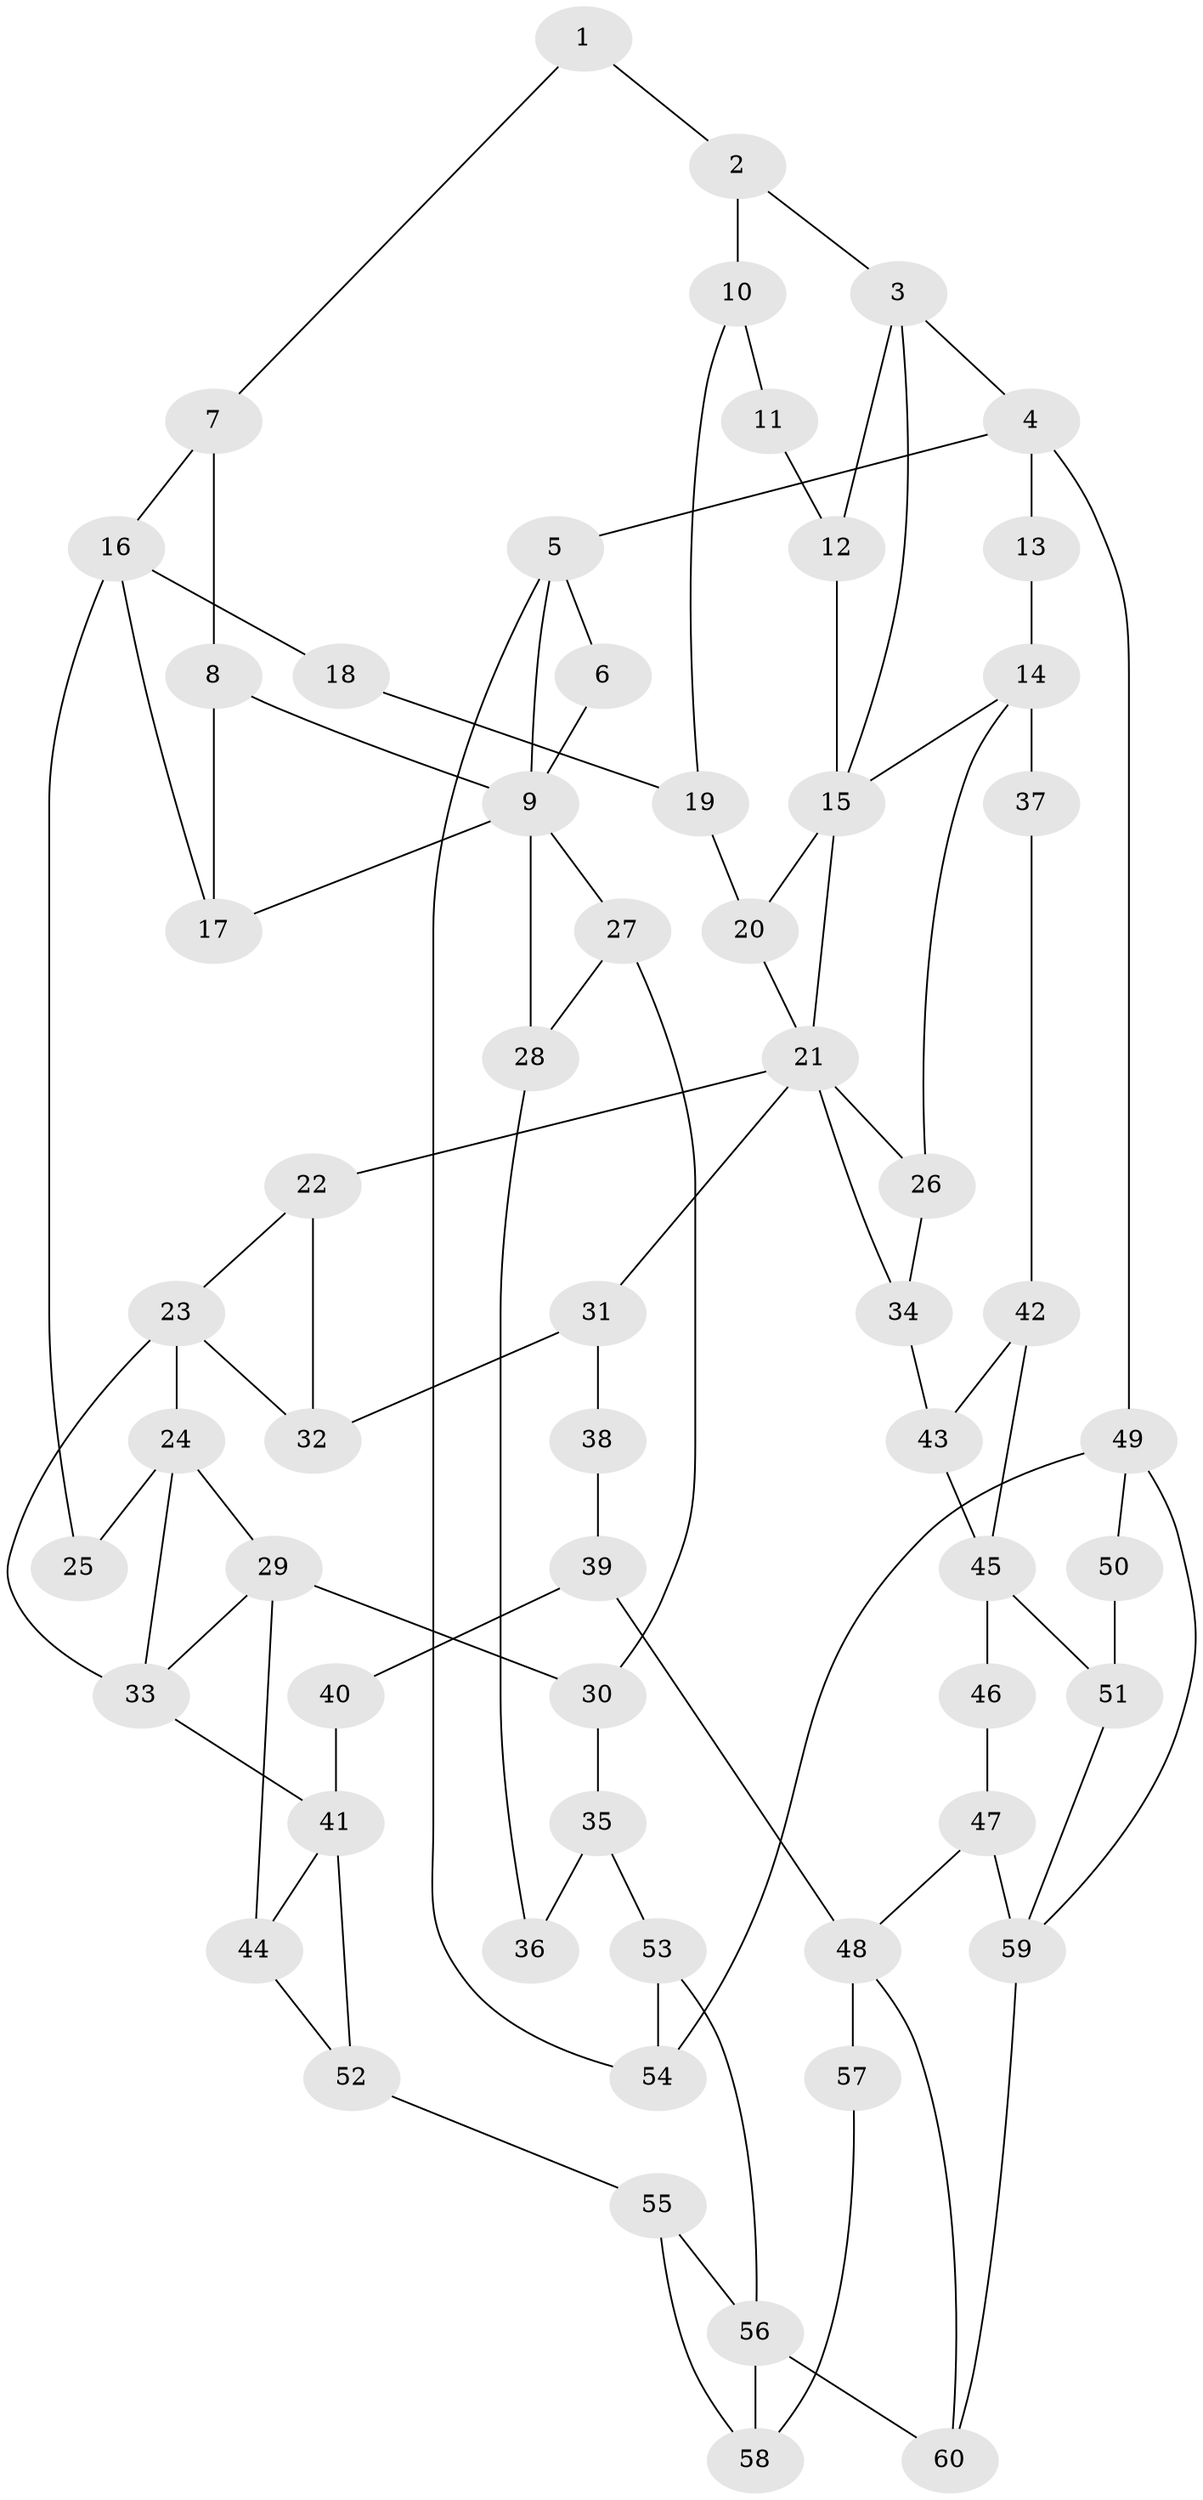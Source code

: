 // original degree distribution, {3: 0.03333333333333333, 6: 0.225, 5: 0.5333333333333333, 4: 0.20833333333333334}
// Generated by graph-tools (version 1.1) at 2025/38/03/09/25 02:38:29]
// undirected, 60 vertices, 95 edges
graph export_dot {
graph [start="1"]
  node [color=gray90,style=filled];
  1;
  2;
  3;
  4;
  5;
  6;
  7;
  8;
  9;
  10;
  11;
  12;
  13;
  14;
  15;
  16;
  17;
  18;
  19;
  20;
  21;
  22;
  23;
  24;
  25;
  26;
  27;
  28;
  29;
  30;
  31;
  32;
  33;
  34;
  35;
  36;
  37;
  38;
  39;
  40;
  41;
  42;
  43;
  44;
  45;
  46;
  47;
  48;
  49;
  50;
  51;
  52;
  53;
  54;
  55;
  56;
  57;
  58;
  59;
  60;
  1 -- 2 [weight=1.0];
  1 -- 7 [weight=1.0];
  2 -- 3 [weight=1.0];
  2 -- 10 [weight=1.0];
  3 -- 4 [weight=1.0];
  3 -- 12 [weight=1.0];
  3 -- 15 [weight=1.0];
  4 -- 5 [weight=1.0];
  4 -- 13 [weight=1.0];
  4 -- 49 [weight=1.0];
  5 -- 6 [weight=1.0];
  5 -- 9 [weight=1.0];
  5 -- 54 [weight=1.0];
  6 -- 9 [weight=1.0];
  7 -- 8 [weight=1.0];
  7 -- 16 [weight=1.0];
  8 -- 9 [weight=1.0];
  8 -- 17 [weight=1.0];
  9 -- 17 [weight=1.0];
  9 -- 27 [weight=1.0];
  9 -- 28 [weight=1.0];
  10 -- 11 [weight=1.0];
  10 -- 19 [weight=1.0];
  11 -- 12 [weight=1.0];
  12 -- 15 [weight=1.0];
  13 -- 14 [weight=2.0];
  14 -- 15 [weight=1.0];
  14 -- 26 [weight=1.0];
  14 -- 37 [weight=2.0];
  15 -- 20 [weight=1.0];
  15 -- 21 [weight=1.0];
  16 -- 17 [weight=1.0];
  16 -- 18 [weight=2.0];
  16 -- 25 [weight=2.0];
  18 -- 19 [weight=1.0];
  19 -- 20 [weight=1.0];
  20 -- 21 [weight=1.0];
  21 -- 22 [weight=1.0];
  21 -- 26 [weight=1.0];
  21 -- 31 [weight=1.0];
  21 -- 34 [weight=1.0];
  22 -- 23 [weight=1.0];
  22 -- 32 [weight=1.0];
  23 -- 24 [weight=1.0];
  23 -- 32 [weight=1.0];
  23 -- 33 [weight=2.0];
  24 -- 25 [weight=2.0];
  24 -- 29 [weight=2.0];
  24 -- 33 [weight=1.0];
  26 -- 34 [weight=1.0];
  27 -- 28 [weight=1.0];
  27 -- 30 [weight=1.0];
  28 -- 36 [weight=1.0];
  29 -- 30 [weight=2.0];
  29 -- 33 [weight=1.0];
  29 -- 44 [weight=1.0];
  30 -- 35 [weight=2.0];
  31 -- 32 [weight=1.0];
  31 -- 38 [weight=1.0];
  33 -- 41 [weight=2.0];
  34 -- 43 [weight=1.0];
  35 -- 36 [weight=2.0];
  35 -- 53 [weight=2.0];
  37 -- 42 [weight=1.0];
  38 -- 39 [weight=2.0];
  39 -- 40 [weight=2.0];
  39 -- 48 [weight=2.0];
  40 -- 41 [weight=2.0];
  41 -- 44 [weight=1.0];
  41 -- 52 [weight=1.0];
  42 -- 43 [weight=1.0];
  42 -- 45 [weight=1.0];
  43 -- 45 [weight=1.0];
  44 -- 52 [weight=1.0];
  45 -- 46 [weight=2.0];
  45 -- 51 [weight=2.0];
  46 -- 47 [weight=1.0];
  47 -- 48 [weight=1.0];
  47 -- 59 [weight=1.0];
  48 -- 57 [weight=2.0];
  48 -- 60 [weight=1.0];
  49 -- 50 [weight=1.0];
  49 -- 54 [weight=1.0];
  49 -- 59 [weight=1.0];
  50 -- 51 [weight=2.0];
  51 -- 59 [weight=1.0];
  52 -- 55 [weight=1.0];
  53 -- 54 [weight=2.0];
  53 -- 56 [weight=2.0];
  55 -- 56 [weight=1.0];
  55 -- 58 [weight=1.0];
  56 -- 58 [weight=1.0];
  56 -- 60 [weight=2.0];
  57 -- 58 [weight=1.0];
  59 -- 60 [weight=2.0];
}
